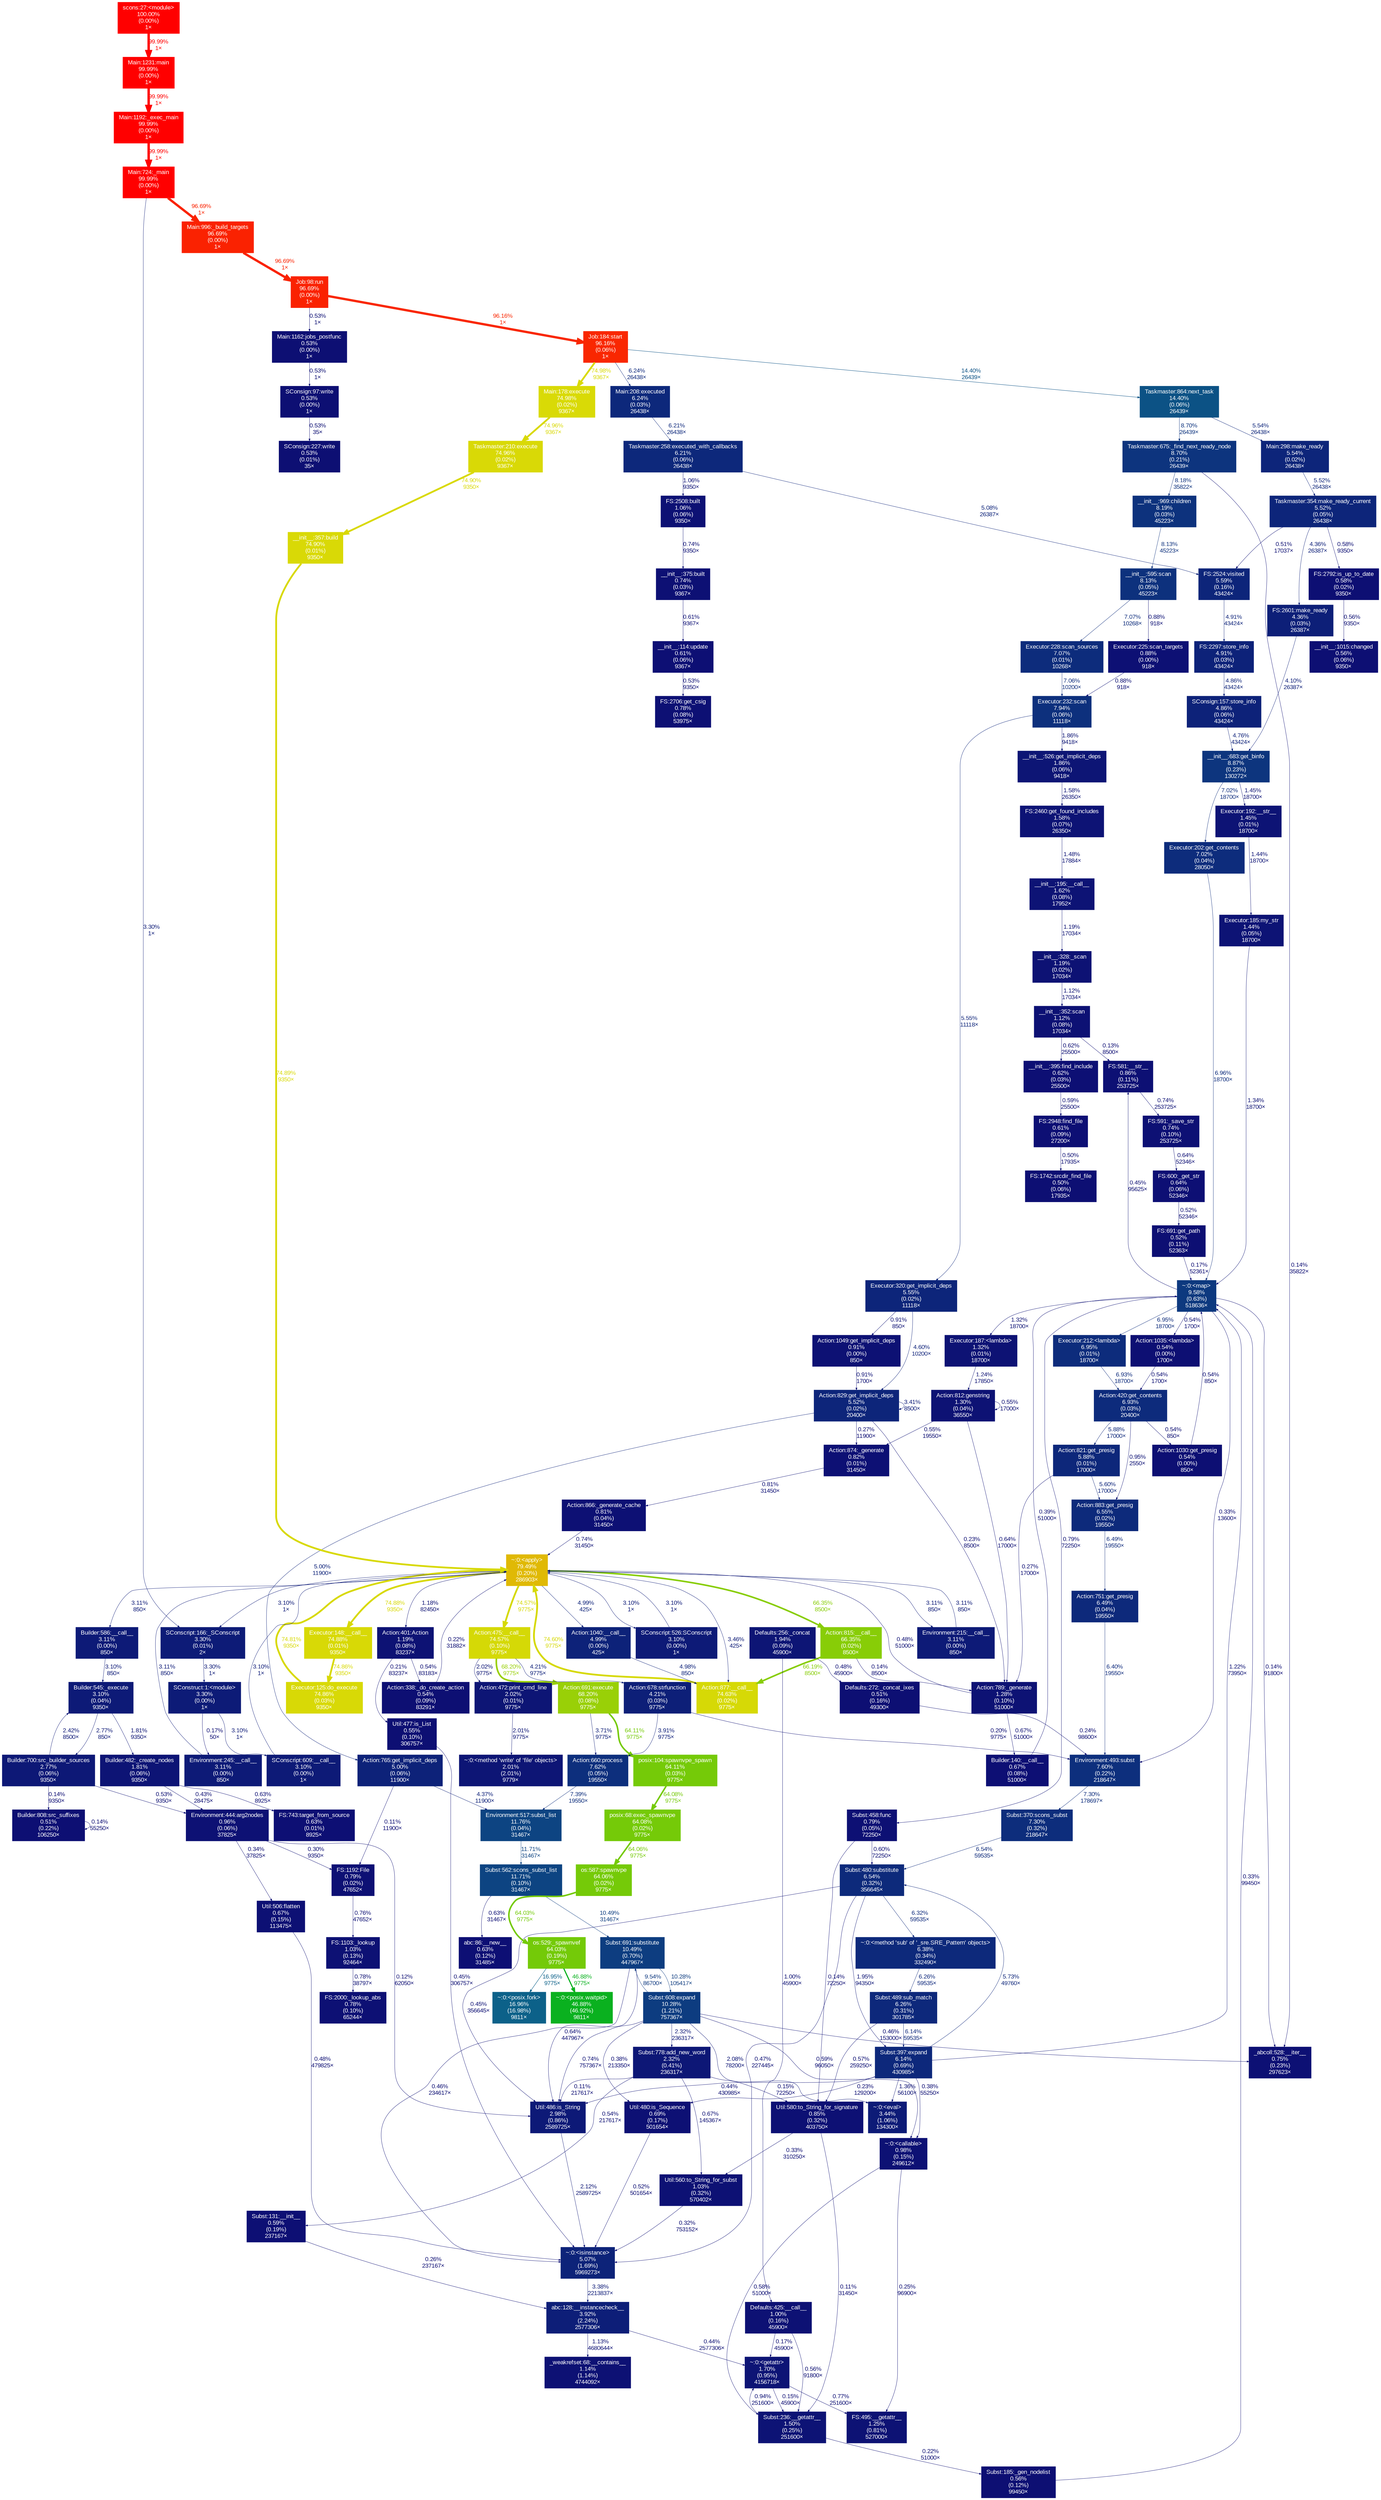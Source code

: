 digraph {
	graph [ranksep=0.25, fontname=Arial, nodesep=0.125];
	node [fontname=Arial, style=filled, height=0, width=0, shape=box, fontcolor=white];
	edge [fontname=Arial];
	1 [color="#0d1375", fontcolor="#ffffff", fontsize="10.00", label="__init__:195:__call__\n1.62%\n(0.08%)\n17952×"];
	1 -> 767 [color="#0d1274", label="1.19%\n17034×", arrowsize="0.35", fontsize="10.00", fontcolor="#0d1274", labeldistance="0.50", penwidth="0.50"];
	20 [color="#0d1074", fontcolor="#ffffff", fontsize="10.00", label="FS:2706:get_csig\n0.78%\n(0.08%)\n53975×"];
	21 [color="#0d357e", fontcolor="#ffffff", fontsize="10.00", label="__init__:683:get_binfo\n8.87%\n(0.23%)\n130272×"];
	21 -> 709 [color="#0d1375", label="1.45%\n18700×", arrowsize="0.35", fontsize="10.00", fontcolor="#0d1375", labeldistance="0.50", penwidth="0.50"];
	21 -> 393 [color="#0d2c7c", label="7.02%\n18700×", arrowsize="0.35", fontsize="10.00", fontcolor="#0d2c7c", labeldistance="0.50", penwidth="0.50"];
	22 [color="#0d257a", fontcolor="#ffffff", fontsize="10.00", label="FS:2524:visited\n5.59%\n(0.16%)\n43424×"];
	22 -> 189 [color="#0d2279", label="4.91%\n43424×", arrowsize="0.35", fontsize="10.00", fontcolor="#0d2279", labeldistance="0.50", penwidth="0.50"];
	26 [color="#d5d906", fontcolor="#ffffff", fontsize="10.00", label="Action:475:__call__\n74.57%\n(0.10%)\n9775×"];
	26 -> 320 [color="#0d1575", label="2.02%\n9775×", arrowsize="0.35", fontsize="10.00", fontcolor="#0d1575", labeldistance="0.50", penwidth="0.50"];
	26 -> 323 [color="#99d007", label="68.20%\n9775×", arrowsize="0.83", fontsize="10.00", fontcolor="#99d007", labeldistance="2.73", penwidth="2.73"];
	26 -> 671 [color="#0d1f78", label="4.21%\n9775×", arrowsize="0.35", fontsize="10.00", fontcolor="#0d1f78", labeldistance="0.50", penwidth="0.50"];
	27 [color="#e0b905", fontcolor="#ffffff", fontsize="10.00", label="~:0:<apply>\n79.49%\n(0.20%)\n286903×"];
	27 -> 563 [color="#0d1b77", label="3.46%\n425×", arrowsize="0.35", fontsize="10.00", fontcolor="#0d1b77", labeldistance="0.50", penwidth="0.50"];
	27 -> 819 [color="#0d1a77", label="3.10%\n1×", arrowsize="0.35", fontsize="10.00", fontcolor="#0d1a77", labeldistance="0.50", penwidth="0.50"];
	27 -> 26 [color="#d5d906", label="74.57%\n9775×", arrowsize="0.86", fontsize="10.00", fontcolor="#d5d906", labeldistance="2.98", penwidth="2.98"];
	27 -> 31 [color="#d8d906", label="74.88%\n9350×", arrowsize="0.87", fontsize="10.00", fontcolor="#d8d906", labeldistance="3.00", penwidth="3.00"];
	27 -> 165 [color="#0d1a77", label="3.10%\n1×", arrowsize="0.35", fontsize="10.00", fontcolor="#0d1a77", labeldistance="0.50", penwidth="0.50"];
	27 -> 564 [color="#88cd07", label="66.35%\n8500×", arrowsize="0.81", fontsize="10.00", fontcolor="#88cd07", labeldistance="2.65", penwidth="2.65"];
	27 -> 565 [color="#0d2279", label="4.99%\n425×", arrowsize="0.35", fontsize="10.00", fontcolor="#0d2279", labeldistance="0.50", penwidth="0.50"];
	27 -> 327 [color="#0d1a77", label="3.11%\n850×", arrowsize="0.35", fontsize="10.00", fontcolor="#0d1a77", labeldistance="0.50", penwidth="0.50"];
	27 -> 1247 [color="#0d1a77", label="3.11%\n850×", arrowsize="0.35", fontsize="10.00", fontcolor="#0d1a77", labeldistance="0.50", penwidth="0.50"];
	27 -> 116 [color="#0d1274", label="1.18%\n82450×", arrowsize="0.35", fontsize="10.00", fontcolor="#0d1274", labeldistance="0.50", penwidth="0.50"];
	30 [color="#d8d906", fontcolor="#ffffff", fontsize="10.00", label="Executor:125:do_execute\n74.86%\n(0.03%)\n9350×"];
	30 -> 27 [color="#d8d906", label="74.81%\n9350×", arrowsize="0.86", fontsize="10.00", fontcolor="#d8d906", labeldistance="2.99", penwidth="2.99"];
	31 [color="#d8d906", fontcolor="#ffffff", fontsize="10.00", label="Executor:148:__call__\n74.88%\n(0.01%)\n9350×"];
	31 -> 30 [color="#d8d906", label="74.86%\n9350×", arrowsize="0.87", fontsize="10.00", fontcolor="#d8d906", labeldistance="2.99", penwidth="2.99"];
	37 [color="#0d1174", fontcolor="#ffffff", fontsize="10.00", label="Environment:444:arg2nodes\n0.96%\n(0.06%)\n37825×"];
	37 -> 291 [color="#0d0d73", label="0.12%\n62050×", arrowsize="0.35", fontsize="10.00", fontcolor="#0d0d73", labeldistance="0.50", penwidth="0.50"];
	37 -> 303 [color="#0d0e73", label="0.34%\n37825×", arrowsize="0.35", fontsize="10.00", fontcolor="#0d0e73", labeldistance="0.50", penwidth="0.50"];
	37 -> 754 [color="#0d0e73", label="0.30%\n9350×", arrowsize="0.35", fontsize="10.00", fontcolor="#0d0e73", labeldistance="0.50", penwidth="0.50"];
	44 [color="#0d287b", fontcolor="#ffffff", fontsize="10.00", label="Main:208:executed\n6.24%\n(0.03%)\n26438×"];
	44 -> 418 [color="#0d287b", label="6.21%\n26438×", arrowsize="0.35", fontsize="10.00", fontcolor="#0d287b", labeldistance="0.50", penwidth="0.50"];
	45 [color="#f92701", fontcolor="#ffffff", fontsize="10.00", label="Job:184:start\n96.16%\n(0.06%)\n1×"];
	45 -> 44 [color="#0d287b", label="6.24%\n26438×", arrowsize="0.35", fontsize="10.00", fontcolor="#0d287b", labeldistance="0.50", penwidth="0.50"];
	45 -> 151 [color="#0c5285", label="14.40%\n26439×", arrowsize="0.38", fontsize="10.00", fontcolor="#0c5285", labeldistance="0.58", penwidth="0.58"];
	45 -> 1310 [color="#d9da06", label="74.98%\n9367×", arrowsize="0.87", fontsize="10.00", fontcolor="#d9da06", labeldistance="3.00", penwidth="3.00"];
	101 [color="#0d1074", fontcolor="#ffffff", fontsize="10.00", label="Action:874:_generate\n0.82%\n(0.01%)\n31450×"];
	101 -> 862 [color="#0d1074", label="0.81%\n31450×", arrowsize="0.35", fontsize="10.00", fontcolor="#0d1074", labeldistance="0.50", penwidth="0.50"];
	102 [color="#0d1274", fontcolor="#ffffff", fontsize="10.00", label="Action:812:genstring\n1.30%\n(0.04%)\n36550×"];
	102 -> 101 [color="#0d0f73", label="0.55%\n19550×", arrowsize="0.35", fontsize="10.00", fontcolor="#0d0f73", labeldistance="0.50", penwidth="0.50"];
	102 -> 102 [color="#0d0f73", label="0.55%\n17000×", arrowsize="0.35", fontsize="10.00", fontcolor="#0d0f73", labeldistance="0.50", penwidth="0.50"];
	102 -> 1113 [color="#0d0f74", label="0.64%\n17000×", arrowsize="0.35", fontsize="10.00", fontcolor="#0d0f74", labeldistance="0.50", penwidth="0.50"];
	103 [color="#0d257a", fontcolor="#ffffff", fontsize="10.00", label="Action:829:get_implicit_deps\n5.52%\n(0.02%)\n20400×"];
	103 -> 640 [color="#0d2279", label="5.00%\n11900×", arrowsize="0.35", fontsize="10.00", fontcolor="#0d2279", labeldistance="0.50", penwidth="0.50"];
	103 -> 1113 [color="#0d0e73", label="0.23%\n8500×", arrowsize="0.35", fontsize="10.00", fontcolor="#0d0e73", labeldistance="0.50", penwidth="0.50"];
	103 -> 101 [color="#0d0e73", label="0.27%\n11900×", arrowsize="0.35", fontsize="10.00", fontcolor="#0d0e73", labeldistance="0.50", penwidth="0.50"];
	103 -> 103 [color="#0d1b77", label="3.41%\n8500×", arrowsize="0.35", fontsize="10.00", fontcolor="#0d1b77", labeldistance="0.50", penwidth="0.50"];
	106 [color="#0d1a77", fontcolor="#ffffff", fontsize="10.00", label="Builder:545:_execute\n3.10%\n(0.04%)\n9350×"];
	106 -> 268 [color="#0d1876", label="2.77%\n850×", arrowsize="0.35", fontsize="10.00", fontcolor="#0d1876", labeldistance="0.50", penwidth="0.50"];
	106 -> 259 [color="#0d1475", label="1.81%\n9350×", arrowsize="0.35", fontsize="10.00", fontcolor="#0d1475", labeldistance="0.50", penwidth="0.50"];
	109 [color="#0d1575", fontcolor="#ffffff", fontsize="10.00", label="Defaults:256:_concat\n1.94%\n(0.09%)\n45900×"];
	109 -> 347 [color="#0d1174", label="1.00%\n45900×", arrowsize="0.35", fontsize="10.00", fontcolor="#0d1174", labeldistance="0.50", penwidth="0.50"];
	109 -> 294 [color="#0d0f73", label="0.48%\n45900×", arrowsize="0.35", fontsize="10.00", fontcolor="#0d0f73", labeldistance="0.50", penwidth="0.50"];
	114 [color="#0d0f73", fontcolor="#ffffff", fontsize="10.00", label="Action:338:_do_create_action\n0.54%\n(0.09%)\n83291×"];
	114 -> 27 [color="#0d0e73", label="0.22%\n31882×", arrowsize="0.35", fontsize="10.00", fontcolor="#0d0e73", labeldistance="0.50", penwidth="0.50"];
	116 [color="#0d1274", fontcolor="#ffffff", fontsize="10.00", label="Action:401:Action\n1.19%\n(0.08%)\n83237×"];
	116 -> 114 [color="#0d0f73", label="0.54%\n83183×", arrowsize="0.35", fontsize="10.00", fontcolor="#0d0f73", labeldistance="0.50", penwidth="0.50"];
	116 -> 315 [color="#0d0e73", label="0.21%\n83237×", arrowsize="0.35", fontsize="10.00", fontcolor="#0d0e73", labeldistance="0.50", penwidth="0.50"];
	127 [color="#0d0f73", fontcolor="#ffffff", fontsize="10.00", label="FS:691:get_path\n0.52%\n(0.11%)\n52363×"];
	127 -> 171 [color="#0d0d73", label="0.17%\n52361×", arrowsize="0.35", fontsize="10.00", fontcolor="#0d0d73", labeldistance="0.50", penwidth="0.50"];
	145 [color="#ff0000", fontcolor="#ffffff", fontsize="10.00", label="Main:724:_main\n99.99%\n(0.00%)\n1×"];
	145 -> 711 [color="#fa2201", label="96.69%\n1×", arrowsize="0.98", fontsize="10.00", fontcolor="#fa2201", labeldistance="3.87", penwidth="3.87"];
	145 -> 165 [color="#0d1b77", label="3.30%\n1×", arrowsize="0.35", fontsize="10.00", fontcolor="#0d1b77", labeldistance="0.50", penwidth="0.50"];
	146 [color="#ff0000", fontcolor="#ffffff", fontsize="10.00", label="Main:1192:_exec_main\n99.99%\n(0.00%)\n1×"];
	146 -> 145 [color="#ff0000", label="99.99%\n1×", arrowsize="1.00", fontsize="10.00", fontcolor="#ff0000", labeldistance="4.00", penwidth="4.00"];
	147 [color="#0d3d80", fontcolor="#ffffff", fontsize="10.00", label="Subst:691:substitute\n10.49%\n(0.70%)\n447967×"];
	147 -> 290 [color="#0d0f73", label="0.46%\n234617×", arrowsize="0.35", fontsize="10.00", fontcolor="#0d0f73", labeldistance="0.50", penwidth="0.50"];
	147 -> 291 [color="#0d0f74", label="0.64%\n447967×", arrowsize="0.35", fontsize="10.00", fontcolor="#0d0f74", labeldistance="0.50", penwidth="0.50"];
	147 -> 148 [color="#0d3c80", label="10.28%\n105417×", arrowsize="0.35", fontsize="10.00", fontcolor="#0d3c80", labeldistance="0.50", penwidth="0.50"];
	148 [color="#0d3c80", fontcolor="#ffffff", fontsize="10.00", label="Subst:608:expand\n10.28%\n(1.21%)\n757367×"];
	148 -> 291 [color="#0d1074", label="0.74%\n757367×", arrowsize="0.35", fontsize="10.00", fontcolor="#0d1074", labeldistance="0.50", penwidth="0.50"];
	148 -> 359 [color="#0d1575", label="2.08%\n78200×", arrowsize="0.35", fontsize="10.00", fontcolor="#0d1575", labeldistance="0.50", penwidth="0.50"];
	148 -> 593 [color="#0d0f73", label="0.59%\n96050×", arrowsize="0.35", fontsize="10.00", fontcolor="#0d0f73", labeldistance="0.50", penwidth="0.50"];
	148 -> 147 [color="#0d387f", label="9.54%\n86700×", arrowsize="0.35", fontsize="10.00", fontcolor="#0d387f", labeldistance="0.50", penwidth="0.50"];
	148 -> 310 [color="#0d0e73", label="0.38%\n213350×", arrowsize="0.35", fontsize="10.00", fontcolor="#0d0e73", labeldistance="0.50", penwidth="0.50"];
	148 -> 345 [color="#0d0f73", label="0.46%\n153000×", arrowsize="0.35", fontsize="10.00", fontcolor="#0d0f73", labeldistance="0.50", penwidth="0.50"];
	148 -> 637 [color="#0d1776", label="2.32%\n236317×", arrowsize="0.35", fontsize="10.00", fontcolor="#0d1776", labeldistance="0.50", penwidth="0.50"];
	149 [color="#0d4482", fontcolor="#ffffff", fontsize="10.00", label="Subst:562:scons_subst_list\n11.71%\n(0.10%)\n31467×"];
	149 -> 362 [color="#0d0f74", label="0.63%\n31467×", arrowsize="0.35", fontsize="10.00", fontcolor="#0d0f74", labeldistance="0.50", penwidth="0.50"];
	149 -> 147 [color="#0d3d80", label="10.49%\n31467×", arrowsize="0.35", fontsize="10.00", fontcolor="#0d3d80", labeldistance="0.50", penwidth="0.50"];
	151 [color="#0c5285", fontcolor="#ffffff", fontsize="10.00", label="Taskmaster:864:next_task\n14.40%\n(0.06%)\n26439×"];
	151 -> 417 [color="#0d347e", label="8.70%\n26439×", arrowsize="0.35", fontsize="10.00", fontcolor="#0d347e", labeldistance="0.50", penwidth="0.50"];
	151 -> 685 [color="#0d257a", label="5.54%\n26438×", arrowsize="0.35", fontsize="10.00", fontcolor="#0d257a", labeldistance="0.50", penwidth="0.50"];
	153 [color="#0d2f7d", fontcolor="#ffffff", fontsize="10.00", label="Action:660:process\n7.62%\n(0.05%)\n19550×"];
	153 -> 639 [color="#0d2e7c", label="7.39%\n19550×", arrowsize="0.35", fontsize="10.00", fontcolor="#0d2e7c", labeldistance="0.50", penwidth="0.50"];
	165 [color="#0d1b77", fontcolor="#ffffff", fontsize="10.00", label="SConscript:166:_SConscript\n3.30%\n(0.01%)\n2×"];
	165 -> 662 [color="#0d1b77", label="3.30%\n1×", arrowsize="0.35", fontsize="10.00", fontcolor="#0d1b77", labeldistance="0.50", penwidth="0.50"];
	167 [color="#0d0f73", fontcolor="#ffffff", fontsize="10.00", label="FS:1742:srcdir_find_file\n0.50%\n(0.06%)\n17935×"];
	171 [color="#0d397f", fontcolor="#ffffff", fontsize="10.00", label="~:0:<map>\n9.58%\n(0.63%)\n518636×"];
	171 -> 704 [color="#0d1274", label="1.32%\n18700×", arrowsize="0.35", fontsize="10.00", fontcolor="#0d1274", labeldistance="0.50", penwidth="0.50"];
	171 -> 824 [color="#0d0e73", label="0.33%\n13600×", arrowsize="0.35", fontsize="10.00", fontcolor="#0d0e73", labeldistance="0.50", penwidth="0.50"];
	171 -> 448 [color="#0d0f73", label="0.54%\n1700×", arrowsize="0.35", fontsize="10.00", fontcolor="#0d0f73", labeldistance="0.50", penwidth="0.50"];
	171 -> 599 [color="#0d0f73", label="0.45%\n95625×", arrowsize="0.35", fontsize="10.00", fontcolor="#0d0f73", labeldistance="0.50", penwidth="0.50"];
	171 -> 345 [color="#0d0d73", label="0.14%\n91800×", arrowsize="0.35", fontsize="10.00", fontcolor="#0d0d73", labeldistance="0.50", penwidth="0.50"];
	171 -> 994 [color="#0d2c7c", label="6.95%\n18700×", arrowsize="0.35", fontsize="10.00", fontcolor="#0d2c7c", labeldistance="0.50", penwidth="0.50"];
	171 -> 238 [color="#0d1074", label="0.79%\n72250×", arrowsize="0.35", fontsize="10.00", fontcolor="#0d1074", labeldistance="0.50", penwidth="0.50"];
	176 [color="#0d1074", fontcolor="#ffffff", fontsize="10.00", label="FS:2000:_lookup_abs\n0.78%\n(0.10%)\n65244×"];
	189 [color="#0d2279", fontcolor="#ffffff", fontsize="10.00", label="FS:2297:store_info\n4.91%\n(0.03%)\n43424×"];
	189 -> 845 [color="#0d2279", label="4.86%\n43424×", arrowsize="0.35", fontsize="10.00", fontcolor="#0d2279", labeldistance="0.50", penwidth="0.50"];
	209 [color="#0d1375", fontcolor="#ffffff", fontsize="10.00", label="FS:2460:get_found_includes\n1.58%\n(0.07%)\n26350×"];
	209 -> 1 [color="#0d1375", label="1.48%\n17884×", arrowsize="0.35", fontsize="10.00", fontcolor="#0d1375", labeldistance="0.50", penwidth="0.50"];
	238 [color="#0d1074", fontcolor="#ffffff", fontsize="10.00", label="Subst:458:func\n0.79%\n(0.05%)\n72250×"];
	238 -> 353 [color="#0d0d73", label="0.14%\n72250×", arrowsize="0.35", fontsize="10.00", fontcolor="#0d0d73", labeldistance="0.50", penwidth="0.50"];
	238 -> 301 [color="#0d0f74", label="0.60%\n72250×", arrowsize="0.35", fontsize="10.00", fontcolor="#0d0f74", labeldistance="0.50", penwidth="0.50"];
	259 [color="#0d1475", fontcolor="#ffffff", fontsize="10.00", label="Builder:482:_create_nodes\n1.81%\n(0.06%)\n9350×"];
	259 -> 37 [color="#0d0f73", label="0.43%\n28475×", arrowsize="0.35", fontsize="10.00", fontcolor="#0d0f73", labeldistance="0.50", penwidth="0.50"];
	259 -> 874 [color="#0d0f74", label="0.63%\n8925×", arrowsize="0.35", fontsize="10.00", fontcolor="#0d0f74", labeldistance="0.50", penwidth="0.50"];
	268 [color="#0d1876", fontcolor="#ffffff", fontsize="10.00", label="Builder:700:src_builder_sources\n2.77%\n(0.06%)\n9350×"];
	268 -> 37 [color="#0d0f73", label="0.53%\n9350×", arrowsize="0.35", fontsize="10.00", fontcolor="#0d0f73", labeldistance="0.50", penwidth="0.50"];
	268 -> 106 [color="#0d1776", label="2.42%\n8500×", arrowsize="0.35", fontsize="10.00", fontcolor="#0d1776", labeldistance="0.50", penwidth="0.50"];
	268 -> 469 [color="#0d0d73", label="0.14%\n9350×", arrowsize="0.35", fontsize="10.00", fontcolor="#0d0d73", labeldistance="0.50", penwidth="0.50"];
	277 [color="#0d317d", fontcolor="#ffffff", fontsize="10.00", label="__init__:595:scan\n8.13%\n(0.05%)\n45223×"];
	277 -> 992 [color="#0d1074", label="0.88%\n918×", arrowsize="0.35", fontsize="10.00", fontcolor="#0d1074", labeldistance="0.50", penwidth="0.50"];
	277 -> 591 [color="#0d2c7c", label="7.07%\n10268×", arrowsize="0.35", fontsize="10.00", fontcolor="#0d2c7c", labeldistance="0.50", penwidth="0.50"];
	290 [color="#0d2379", fontcolor="#ffffff", fontsize="10.00", label="~:0:<isinstance>\n5.07%\n(1.69%)\n5969273×"];
	290 -> 356 [color="#0d1b77", label="3.38%\n2213837×", arrowsize="0.35", fontsize="10.00", fontcolor="#0d1b77", labeldistance="0.50", penwidth="0.50"];
	291 [color="#0d1977", fontcolor="#ffffff", fontsize="10.00", label="Util:486:is_String\n2.98%\n(0.86%)\n2589725×"];
	291 -> 290 [color="#0d1675", label="2.12%\n2589725×", arrowsize="0.35", fontsize="10.00", fontcolor="#0d1675", labeldistance="0.50", penwidth="0.50"];
	293 [color="#0d1174", fontcolor="#ffffff", fontsize="10.00", label="Util:560:to_String_for_subst\n1.03%\n(0.32%)\n570402×"];
	293 -> 290 [color="#0d0e73", label="0.32%\n753152×", arrowsize="0.35", fontsize="10.00", fontcolor="#0d0e73", labeldistance="0.50", penwidth="0.50"];
	294 [color="#0d0f73", fontcolor="#ffffff", fontsize="10.00", label="Defaults:272:_concat_ixes\n0.51%\n(0.16%)\n49300×"];
	294 -> 824 [color="#0d0e73", label="0.24%\n98600×", arrowsize="0.35", fontsize="10.00", fontcolor="#0d0e73", labeldistance="0.50", penwidth="0.50"];
	301 [color="#0d2a7b", fontcolor="#ffffff", fontsize="10.00", label="Subst:480:substitute\n6.54%\n(0.32%)\n356645×"];
	301 -> 337 [color="#0d1575", label="1.95%\n94350×", arrowsize="0.35", fontsize="10.00", fontcolor="#0d1575", labeldistance="0.50", penwidth="0.50"];
	301 -> 290 [color="#0d0f73", label="0.47%\n227445×", arrowsize="0.35", fontsize="10.00", fontcolor="#0d0f73", labeldistance="0.50", penwidth="0.50"];
	301 -> 291 [color="#0d0f73", label="0.45%\n356645×", arrowsize="0.35", fontsize="10.00", fontcolor="#0d0f73", labeldistance="0.50", penwidth="0.50"];
	301 -> 555 [color="#0d297b", label="6.32%\n59535×", arrowsize="0.35", fontsize="10.00", fontcolor="#0d297b", labeldistance="0.50", penwidth="0.50"];
	303 [color="#0d1074", fontcolor="#ffffff", fontsize="10.00", label="Util:506:flatten\n0.67%\n(0.15%)\n113475×"];
	303 -> 290 [color="#0d0f73", label="0.48%\n479825×", arrowsize="0.35", fontsize="10.00", fontcolor="#0d0f73", labeldistance="0.50", penwidth="0.50"];
	304 [color="#0d1174", fontcolor="#ffffff", fontsize="10.00", label="FS:1103:_lookup\n1.03%\n(0.13%)\n92464×"];
	304 -> 176 [color="#0d1074", label="0.78%\n38797×", arrowsize="0.35", fontsize="10.00", fontcolor="#0d1074", labeldistance="0.50", penwidth="0.50"];
	310 [color="#0d1074", fontcolor="#ffffff", fontsize="10.00", label="Util:480:is_Sequence\n0.69%\n(0.17%)\n501654×"];
	310 -> 290 [color="#0d0f73", label="0.52%\n501654×", arrowsize="0.35", fontsize="10.00", fontcolor="#0d0f73", labeldistance="0.50", penwidth="0.50"];
	315 [color="#0d0f73", fontcolor="#ffffff", fontsize="10.00", label="Util:477:is_List\n0.55%\n(0.10%)\n306757×"];
	315 -> 290 [color="#0d0f73", label="0.45%\n306757×", arrowsize="0.35", fontsize="10.00", fontcolor="#0d0f73", labeldistance="0.50", penwidth="0.50"];
	318 [color="#0d1575", fontcolor="#ffffff", fontsize="10.00", label="~:0:<method 'write' of 'file' objects>\n2.01%\n(2.01%)\n9779×"];
	320 [color="#0d1575", fontcolor="#ffffff", fontsize="10.00", label="Action:472:print_cmd_line\n2.02%\n(0.01%)\n9775×"];
	320 -> 318 [color="#0d1575", label="2.01%\n9775×", arrowsize="0.35", fontsize="10.00", fontcolor="#0d1575", labeldistance="0.50", penwidth="0.50"];
	323 [color="#99d007", fontcolor="#ffffff", fontsize="10.00", label="Action:691:execute\n68.20%\n(0.08%)\n9775×"];
	323 -> 396 [color="#75ca08", label="64.11%\n9775×", arrowsize="0.80", fontsize="10.00", fontcolor="#75ca08", labeldistance="2.56", penwidth="2.56"];
	323 -> 153 [color="#0d1d77", label="3.71%\n9775×", arrowsize="0.35", fontsize="10.00", fontcolor="#0d1d77", labeldistance="0.50", penwidth="0.50"];
	327 [color="#0d1a77", fontcolor="#ffffff", fontsize="10.00", label="Builder:586:__call__\n3.11%\n(0.00%)\n850×"];
	327 -> 106 [color="#0d1a77", label="3.10%\n850×", arrowsize="0.35", fontsize="10.00", fontcolor="#0d1a77", labeldistance="0.50", penwidth="0.50"];
	329 [color="#0d1074", fontcolor="#ffffff", fontsize="10.00", label="FS:591:_save_str\n0.74%\n(0.10%)\n253725×"];
	329 -> 429 [color="#0d0f74", label="0.64%\n52346×", arrowsize="0.35", fontsize="10.00", fontcolor="#0d0f74", labeldistance="0.50", penwidth="0.50"];
	337 [color="#0d287b", fontcolor="#ffffff", fontsize="10.00", label="Subst:397:expand\n6.14%\n(0.69%)\n430985×"];
	337 -> 291 [color="#0d0f73", label="0.44%\n430985×", arrowsize="0.35", fontsize="10.00", fontcolor="#0d0f73", labeldistance="0.50", penwidth="0.50"];
	337 -> 359 [color="#0d1274", label="1.36%\n56100×", arrowsize="0.35", fontsize="10.00", fontcolor="#0d1274", labeldistance="0.50", penwidth="0.50"];
	337 -> 171 [color="#0d1274", label="1.22%\n73950×", arrowsize="0.35", fontsize="10.00", fontcolor="#0d1274", labeldistance="0.50", penwidth="0.50"];
	337 -> 301 [color="#0d267a", label="5.73%\n49760×", arrowsize="0.35", fontsize="10.00", fontcolor="#0d267a", labeldistance="0.50", penwidth="0.50"];
	337 -> 593 [color="#0d0e73", label="0.38%\n55250×", arrowsize="0.35", fontsize="10.00", fontcolor="#0d0e73", labeldistance="0.50", penwidth="0.50"];
	337 -> 310 [color="#0d0e73", label="0.23%\n129200×", arrowsize="0.35", fontsize="10.00", fontcolor="#0d0e73", labeldistance="0.50", penwidth="0.50"];
	345 [color="#0d1074", fontcolor="#ffffff", fontsize="10.00", label="_abcoll:528:__iter__\n0.75%\n(0.23%)\n297623×"];
	346 [color="#0d1274", fontcolor="#ffffff", fontsize="10.00", label="FS:495:__getattr__\n1.25%\n(0.81%)\n527000×"];
	347 [color="#0d1174", fontcolor="#ffffff", fontsize="10.00", label="Defaults:425:__call__\n1.00%\n(0.16%)\n45900×"];
	347 -> 484 [color="#0d0d73", label="0.17%\n45900×", arrowsize="0.35", fontsize="10.00", fontcolor="#0d0d73", labeldistance="0.50", penwidth="0.50"];
	347 -> 496 [color="#0d0f73", label="0.56%\n91800×", arrowsize="0.35", fontsize="10.00", fontcolor="#0d0f73", labeldistance="0.50", penwidth="0.50"];
	353 [color="#0d1074", fontcolor="#ffffff", fontsize="10.00", label="Util:580:to_String_for_signature\n0.85%\n(0.32%)\n403750×"];
	353 -> 496 [color="#0d0d73", label="0.11%\n31450×", arrowsize="0.35", fontsize="10.00", fontcolor="#0d0d73", labeldistance="0.50", penwidth="0.50"];
	353 -> 293 [color="#0d0e73", label="0.33%\n310250×", arrowsize="0.35", fontsize="10.00", fontcolor="#0d0e73", labeldistance="0.50", penwidth="0.50"];
	354 [color="#0d1174", fontcolor="#ffffff", fontsize="10.00", label="_weakrefset:68:__contains__\n1.14%\n(1.14%)\n4744092×"];
	356 [color="#0d1e78", fontcolor="#ffffff", fontsize="10.00", label="abc:128:__instancecheck__\n3.92%\n(2.24%)\n2577306×"];
	356 -> 354 [color="#0d1174", label="1.13%\n4680644×", arrowsize="0.35", fontsize="10.00", fontcolor="#0d1174", labeldistance="0.50", penwidth="0.50"];
	356 -> 484 [color="#0d0f73", label="0.44%\n2577306×", arrowsize="0.35", fontsize="10.00", fontcolor="#0d0f73", labeldistance="0.50", penwidth="0.50"];
	359 [color="#0d1b77", fontcolor="#ffffff", fontsize="10.00", label="~:0:<eval>\n3.44%\n(1.06%)\n134300×"];
	362 [color="#0d0f74", fontcolor="#ffffff", fontsize="10.00", label="abc:86:__new__\n0.63%\n(0.12%)\n31485×"];
	363 [color="#0d2d7c", fontcolor="#ffffff", fontsize="10.00", label="Subst:370:scons_subst\n7.30%\n(0.32%)\n218647×"];
	363 -> 301 [color="#0d2a7b", label="6.54%\n59535×", arrowsize="0.35", fontsize="10.00", fontcolor="#0d2a7b", labeldistance="0.50", penwidth="0.50"];
	369 [color="#0d1575", fontcolor="#ffffff", fontsize="10.00", label="__init__:526:get_implicit_deps\n1.86%\n(0.06%)\n9418×"];
	369 -> 209 [color="#0d1375", label="1.58%\n26350×", arrowsize="0.35", fontsize="10.00", fontcolor="#0d1375", labeldistance="0.50", penwidth="0.50"];
	383 [color="#0d0f73", fontcolor="#ffffff", fontsize="10.00", label="SConsign:227:write\n0.53%\n(0.01%)\n35×"];
	389 [color="#0d2b7c", fontcolor="#ffffff", fontsize="10.00", label="Action:420:get_contents\n6.93%\n(0.03%)\n20400×"];
	389 -> 692 [color="#0d1174", label="0.95%\n2550×", arrowsize="0.35", fontsize="10.00", fontcolor="#0d1174", labeldistance="0.50", penwidth="0.50"];
	389 -> 1189 [color="#0d277a", label="5.88%\n17000×", arrowsize="0.35", fontsize="10.00", fontcolor="#0d277a", labeldistance="0.50", penwidth="0.50"];
	389 -> 397 [color="#0d0f73", label="0.54%\n850×", arrowsize="0.35", fontsize="10.00", fontcolor="#0d0f73", labeldistance="0.50", penwidth="0.50"];
	391 [color="#0d1375", fontcolor="#ffffff", fontsize="10.00", label="Executor:185:my_str\n1.44%\n(0.05%)\n18700×"];
	391 -> 171 [color="#0d1274", label="1.34%\n18700×", arrowsize="0.35", fontsize="10.00", fontcolor="#0d1274", labeldistance="0.50", penwidth="0.50"];
	392 [color="#ff0000", fontcolor="#ffffff", fontsize="10.00", label="Main:1231:main\n99.99%\n(0.00%)\n1×"];
	392 -> 146 [color="#ff0000", label="99.99%\n1×", arrowsize="1.00", fontsize="10.00", fontcolor="#ff0000", labeldistance="4.00", penwidth="4.00"];
	393 [color="#0d2c7c", fontcolor="#ffffff", fontsize="10.00", label="Executor:202:get_contents\n7.02%\n(0.04%)\n28050×"];
	393 -> 171 [color="#0d2c7c", label="6.96%\n18700×", arrowsize="0.35", fontsize="10.00", fontcolor="#0d2c7c", labeldistance="0.50", penwidth="0.50"];
	396 [color="#75ca08", fontcolor="#ffffff", fontsize="10.00", label="posix:104:spawnvpe_spawn\n64.11%\n(0.03%)\n9775×"];
	396 -> 813 [color="#75ca08", label="64.08%\n9775×", arrowsize="0.80", fontsize="10.00", fontcolor="#75ca08", labeldistance="2.56", penwidth="2.56"];
	397 [color="#0d0f73", fontcolor="#ffffff", fontsize="10.00", label="Action:1030:get_presig\n0.54%\n(0.00%)\n850×"];
	397 -> 171 [color="#0d0f73", label="0.54%\n850×", arrowsize="0.35", fontsize="10.00", fontcolor="#0d0f73", labeldistance="0.50", penwidth="0.50"];
	399 [color="#0d0f74", fontcolor="#ffffff", fontsize="10.00", label="__init__:114:update\n0.61%\n(0.06%)\n9367×"];
	399 -> 20 [color="#0d0f73", label="0.53%\n9350×", arrowsize="0.35", fontsize="10.00", fontcolor="#0d0f73", labeldistance="0.50", penwidth="0.50"];
	417 [color="#0d347e", fontcolor="#ffffff", fontsize="10.00", label="Taskmaster:675:_find_next_ready_node\n8.70%\n(0.21%)\n26439×"];
	417 -> 676 [color="#0d317d", label="8.18%\n35822×", arrowsize="0.35", fontsize="10.00", fontcolor="#0d317d", labeldistance="0.50", penwidth="0.50"];
	417 -> 345 [color="#0d0d73", label="0.14%\n35822×", arrowsize="0.35", fontsize="10.00", fontcolor="#0d0d73", labeldistance="0.50", penwidth="0.50"];
	418 [color="#0d287b", fontcolor="#ffffff", fontsize="10.00", label="Taskmaster:258:executed_with_callbacks\n6.21%\n(0.06%)\n26438×"];
	418 -> 770 [color="#0d1174", label="1.06%\n9350×", arrowsize="0.35", fontsize="10.00", fontcolor="#0d1174", labeldistance="0.50", penwidth="0.50"];
	418 -> 22 [color="#0d2379", label="5.08%\n26387×", arrowsize="0.35", fontsize="10.00", fontcolor="#0d2379", labeldistance="0.50", penwidth="0.50"];
	419 [color="#0d257a", fontcolor="#ffffff", fontsize="10.00", label="Taskmaster:354:make_ready_current\n5.52%\n(0.05%)\n26438×"];
	419 -> 22 [color="#0d0f73", label="0.51%\n17037×", arrowsize="0.35", fontsize="10.00", fontcolor="#0d0f73", labeldistance="0.50", penwidth="0.50"];
	419 -> 722 [color="#0d1f78", label="4.36%\n26387×", arrowsize="0.35", fontsize="10.00", fontcolor="#0d1f78", labeldistance="0.50", penwidth="0.50"];
	419 -> 910 [color="#0d0f73", label="0.58%\n9350×", arrowsize="0.35", fontsize="10.00", fontcolor="#0d0f73", labeldistance="0.50", penwidth="0.50"];
	429 [color="#0d0f74", fontcolor="#ffffff", fontsize="10.00", label="FS:600:_get_str\n0.64%\n(0.06%)\n52346×"];
	429 -> 127 [color="#0d0f73", label="0.52%\n52346×", arrowsize="0.35", fontsize="10.00", fontcolor="#0d0f73", labeldistance="0.50", penwidth="0.50"];
	448 [color="#0d0f73", fontcolor="#ffffff", fontsize="10.00", label="Action:1035:<lambda>\n0.54%\n(0.00%)\n1700×"];
	448 -> 389 [color="#0d0f73", label="0.54%\n1700×", arrowsize="0.35", fontsize="10.00", fontcolor="#0d0f73", labeldistance="0.50", penwidth="0.50"];
	469 [color="#0d0f73", fontcolor="#ffffff", fontsize="10.00", label="Builder:808:src_suffixes\n0.51%\n(0.22%)\n106250×"];
	469 -> 469 [color="#0d0d73", label="0.14%\n55250×", arrowsize="0.35", fontsize="10.00", fontcolor="#0d0d73", labeldistance="0.50", penwidth="0.50"];
	476 [color="#0d0f73", fontcolor="#ffffff", fontsize="10.00", label="__init__:1015:changed\n0.56%\n(0.06%)\n9350×"];
	480 [color="#ff0000", fontcolor="#ffffff", fontsize="10.00", label="scons:27:<module>\n100.00%\n(0.00%)\n1×"];
	480 -> 392 [color="#ff0000", label="99.99%\n1×", arrowsize="1.00", fontsize="10.00", fontcolor="#ff0000", labeldistance="4.00", penwidth="4.00"];
	484 [color="#0d1475", fontcolor="#ffffff", fontsize="10.00", label="~:0:<getattr>\n1.70%\n(0.95%)\n4156718×"];
	484 -> 496 [color="#0d0d73", label="0.15%\n45900×", arrowsize="0.35", fontsize="10.00", fontcolor="#0d0d73", labeldistance="0.50", penwidth="0.50"];
	484 -> 346 [color="#0d1074", label="0.77%\n251600×", arrowsize="0.35", fontsize="10.00", fontcolor="#0d1074", labeldistance="0.50", penwidth="0.50"];
	495 [color="#0d1a77", fontcolor="#ffffff", fontsize="10.00", label="SConscript:609:__call__\n3.10%\n(0.00%)\n1×"];
	495 -> 27 [color="#0d1a77", label="3.10%\n1×", arrowsize="0.35", fontsize="10.00", fontcolor="#0d1a77", labeldistance="0.50", penwidth="0.50"];
	496 [color="#0d1375", fontcolor="#ffffff", fontsize="10.00", label="Subst:236:__getattr__\n1.50%\n(0.25%)\n251600×"];
	496 -> 484 [color="#0d1174", label="0.94%\n251600×", arrowsize="0.35", fontsize="10.00", fontcolor="#0d1174", labeldistance="0.50", penwidth="0.50"];
	496 -> 788 [color="#0d0e73", label="0.22%\n51000×", arrowsize="0.35", fontsize="10.00", fontcolor="#0d0e73", labeldistance="0.50", penwidth="0.50"];
	533 [color="#0d307d", fontcolor="#ffffff", fontsize="10.00", label="Executor:232:scan\n7.94%\n(0.06%)\n11118×"];
	533 -> 581 [color="#0d257a", label="5.55%\n11118×", arrowsize="0.35", fontsize="10.00", fontcolor="#0d257a", labeldistance="0.50", penwidth="0.50"];
	533 -> 369 [color="#0d1575", label="1.86%\n9418×", arrowsize="0.35", fontsize="10.00", fontcolor="#0d1575", labeldistance="0.50", penwidth="0.50"];
	554 [color="#0d287b", fontcolor="#ffffff", fontsize="10.00", label="Subst:489:sub_match\n6.26%\n(0.31%)\n301785×"];
	554 -> 337 [color="#0d287b", label="6.14%\n59535×", arrowsize="0.35", fontsize="10.00", fontcolor="#0d287b", labeldistance="0.50", penwidth="0.50"];
	554 -> 353 [color="#0d0f73", label="0.57%\n259250×", arrowsize="0.35", fontsize="10.00", fontcolor="#0d0f73", labeldistance="0.50", penwidth="0.50"];
	555 [color="#0d297b", fontcolor="#ffffff", fontsize="10.00", label="~:0:<method 'sub' of '_sre.SRE_Pattern' objects>\n6.38%\n(0.34%)\n332490×"];
	555 -> 554 [color="#0d287b", label="6.26%\n59535×", arrowsize="0.35", fontsize="10.00", fontcolor="#0d287b", labeldistance="0.50", penwidth="0.50"];
	563 [color="#d6d906", fontcolor="#ffffff", fontsize="10.00", label="Action:877:__call__\n74.63%\n(0.02%)\n9775×"];
	563 -> 27 [color="#d6d906", label="74.60%\n9775×", arrowsize="0.86", fontsize="10.00", fontcolor="#d6d906", labeldistance="2.98", penwidth="2.98"];
	564 [color="#88cd07", fontcolor="#ffffff", fontsize="10.00", label="Action:815:__call__\n66.35%\n(0.02%)\n8500×"];
	564 -> 1113 [color="#0d0d73", label="0.14%\n8500×", arrowsize="0.35", fontsize="10.00", fontcolor="#0d0d73", labeldistance="0.50", penwidth="0.50"];
	564 -> 563 [color="#87cd07", label="66.19%\n8500×", arrowsize="0.81", fontsize="10.00", fontcolor="#87cd07", labeldistance="2.65", penwidth="2.65"];
	565 [color="#0d2279", fontcolor="#ffffff", fontsize="10.00", label="Action:1040:__call__\n4.99%\n(0.00%)\n425×"];
	565 -> 563 [color="#0d2279", label="4.98%\n850×", arrowsize="0.35", fontsize="10.00", fontcolor="#0d2279", labeldistance="0.50", penwidth="0.50"];
	580 [color="#0d1174", fontcolor="#ffffff", fontsize="10.00", label="Action:1049:get_implicit_deps\n0.91%\n(0.00%)\n850×"];
	580 -> 103 [color="#0d1174", label="0.91%\n1700×", arrowsize="0.35", fontsize="10.00", fontcolor="#0d1174", labeldistance="0.50", penwidth="0.50"];
	581 [color="#0d257a", fontcolor="#ffffff", fontsize="10.00", label="Executor:320:get_implicit_deps\n5.55%\n(0.02%)\n11118×"];
	581 -> 580 [color="#0d1174", label="0.91%\n850×", arrowsize="0.35", fontsize="10.00", fontcolor="#0d1174", labeldistance="0.50", penwidth="0.50"];
	581 -> 103 [color="#0d2179", label="4.60%\n10200×", arrowsize="0.35", fontsize="10.00", fontcolor="#0d2179", labeldistance="0.50", penwidth="0.50"];
	591 [color="#0d2c7c", fontcolor="#ffffff", fontsize="10.00", label="Executor:228:scan_sources\n7.07%\n(0.01%)\n10268×"];
	591 -> 533 [color="#0d2c7c", label="7.06%\n10200×", arrowsize="0.35", fontsize="10.00", fontcolor="#0d2c7c", labeldistance="0.50", penwidth="0.50"];
	593 [color="#0d1174", fontcolor="#ffffff", fontsize="10.00", label="~:0:<callable>\n0.98%\n(0.15%)\n249612×"];
	593 -> 496 [color="#0d0f73", label="0.58%\n51000×", arrowsize="0.35", fontsize="10.00", fontcolor="#0d0f73", labeldistance="0.50", penwidth="0.50"];
	593 -> 346 [color="#0d0e73", label="0.25%\n96900×", arrowsize="0.35", fontsize="10.00", fontcolor="#0d0e73", labeldistance="0.50", penwidth="0.50"];
	599 [color="#0d1074", fontcolor="#ffffff", fontsize="10.00", label="FS:581:__str__\n0.86%\n(0.11%)\n253725×"];
	599 -> 329 [color="#0d1074", label="0.74%\n253725×", arrowsize="0.35", fontsize="10.00", fontcolor="#0d1074", labeldistance="0.50", penwidth="0.50"];
	628 [color="#0d1174", fontcolor="#ffffff", fontsize="10.00", label="__init__:352:scan\n1.12%\n(0.08%)\n17034×"];
	628 -> 647 [color="#0d0f74", label="0.62%\n25500×", arrowsize="0.35", fontsize="10.00", fontcolor="#0d0f74", labeldistance="0.50", penwidth="0.50"];
	628 -> 599 [color="#0d0d73", label="0.13%\n8500×", arrowsize="0.35", fontsize="10.00", fontcolor="#0d0d73", labeldistance="0.50", penwidth="0.50"];
	637 [color="#0d1776", fontcolor="#ffffff", fontsize="10.00", label="Subst:778:add_new_word\n2.32%\n(0.41%)\n236317×"];
	637 -> 291 [color="#0d0d73", label="0.11%\n217617×", arrowsize="0.35", fontsize="10.00", fontcolor="#0d0d73", labeldistance="0.50", penwidth="0.50"];
	637 -> 293 [color="#0d1074", label="0.67%\n145367×", arrowsize="0.35", fontsize="10.00", fontcolor="#0d1074", labeldistance="0.50", penwidth="0.50"];
	637 -> 1030 [color="#0d0f73", label="0.54%\n217617×", arrowsize="0.35", fontsize="10.00", fontcolor="#0d0f73", labeldistance="0.50", penwidth="0.50"];
	637 -> 353 [color="#0d0d73", label="0.15%\n72250×", arrowsize="0.35", fontsize="10.00", fontcolor="#0d0d73", labeldistance="0.50", penwidth="0.50"];
	639 [color="#0d4482", fontcolor="#ffffff", fontsize="10.00", label="Environment:517:subst_list\n11.76%\n(0.04%)\n31467×"];
	639 -> 149 [color="#0d4482", label="11.71%\n31467×", arrowsize="0.35", fontsize="10.00", fontcolor="#0d4482", labeldistance="0.50", penwidth="0.50"];
	640 [color="#0d2279", fontcolor="#ffffff", fontsize="10.00", label="Action:765:get_implicit_deps\n5.00%\n(0.06%)\n11900×"];
	640 -> 754 [color="#0d0d73", label="0.11%\n11900×", arrowsize="0.35", fontsize="10.00", fontcolor="#0d0d73", labeldistance="0.50", penwidth="0.50"];
	640 -> 639 [color="#0d2078", label="4.37%\n11900×", arrowsize="0.35", fontsize="10.00", fontcolor="#0d2078", labeldistance="0.50", penwidth="0.50"];
	646 [color="#0d0f74", fontcolor="#ffffff", fontsize="10.00", label="FS:2948:find_file\n0.61%\n(0.09%)\n27200×"];
	646 -> 167 [color="#0d0f73", label="0.50%\n17935×", arrowsize="0.35", fontsize="10.00", fontcolor="#0d0f73", labeldistance="0.50", penwidth="0.50"];
	647 [color="#0d0f74", fontcolor="#ffffff", fontsize="10.00", label="__init__:395:find_include\n0.62%\n(0.03%)\n25500×"];
	647 -> 646 [color="#0d0f74", label="0.59%\n25500×", arrowsize="0.35", fontsize="10.00", fontcolor="#0d0f74", labeldistance="0.50", penwidth="0.50"];
	662 [color="#0d1b77", fontcolor="#ffffff", fontsize="10.00", label="SConstruct:1:<module>\n3.30%\n(0.00%)\n1×"];
	662 -> 748 [color="#0d0d73", label="0.17%\n50×", arrowsize="0.35", fontsize="10.00", fontcolor="#0d0d73", labeldistance="0.50", penwidth="0.50"];
	662 -> 495 [color="#0d1a77", label="3.10%\n1×", arrowsize="0.35", fontsize="10.00", fontcolor="#0d1a77", labeldistance="0.50", penwidth="0.50"];
	671 [color="#0d1f78", fontcolor="#ffffff", fontsize="10.00", label="Action:678:strfunction\n4.21%\n(0.03%)\n9775×"];
	671 -> 824 [color="#0d0e73", label="0.20%\n9775×", arrowsize="0.35", fontsize="10.00", fontcolor="#0d0e73", labeldistance="0.50", penwidth="0.50"];
	671 -> 153 [color="#0d1d78", label="3.91%\n9775×", arrowsize="0.35", fontsize="10.00", fontcolor="#0d1d78", labeldistance="0.50", penwidth="0.50"];
	676 [color="#0d327d", fontcolor="#ffffff", fontsize="10.00", label="__init__:969:children\n8.19%\n(0.03%)\n45223×"];
	676 -> 277 [color="#0d317d", label="8.13%\n45223×", arrowsize="0.35", fontsize="10.00", fontcolor="#0d317d", labeldistance="0.50", penwidth="0.50"];
	685 [color="#0d257a", fontcolor="#ffffff", fontsize="10.00", label="Main:298:make_ready\n5.54%\n(0.02%)\n26438×"];
	685 -> 419 [color="#0d257a", label="5.52%\n26438×", arrowsize="0.35", fontsize="10.00", fontcolor="#0d257a", labeldistance="0.50", penwidth="0.50"];
	690 [color="#74ca08", fontcolor="#ffffff", fontsize="10.00", label="os:529:_spawnvef\n64.03%\n(0.19%)\n9775×"];
	690 -> 1096 [color="#0ab11f", label="46.88%\n9775×", arrowsize="0.68", fontsize="10.00", fontcolor="#0ab11f", labeldistance="1.88", penwidth="1.88"];
	690 -> 753 [color="#0c6189", label="16.95%\n9775×", arrowsize="0.41", fontsize="10.00", fontcolor="#0c6189", labeldistance="0.68", penwidth="0.68"];
	691 [color="#0d297b", fontcolor="#ffffff", fontsize="10.00", label="Action:751:get_presig\n6.49%\n(0.04%)\n19550×"];
	691 -> 824 [color="#0d297b", label="6.40%\n19550×", arrowsize="0.35", fontsize="10.00", fontcolor="#0d297b", labeldistance="0.50", penwidth="0.50"];
	692 [color="#0d2a7b", fontcolor="#ffffff", fontsize="10.00", label="Action:883:get_presig\n6.55%\n(0.02%)\n19550×"];
	692 -> 691 [color="#0d297b", label="6.49%\n19550×", arrowsize="0.35", fontsize="10.00", fontcolor="#0d297b", labeldistance="0.50", penwidth="0.50"];
	704 [color="#0d1274", fontcolor="#ffffff", fontsize="10.00", label="Executor:187:<lambda>\n1.32%\n(0.01%)\n18700×"];
	704 -> 102 [color="#0d1274", label="1.24%\n17850×", arrowsize="0.35", fontsize="10.00", fontcolor="#0d1274", labeldistance="0.50", penwidth="0.50"];
	709 [color="#0d1375", fontcolor="#ffffff", fontsize="10.00", label="Executor:192:__str__\n1.45%\n(0.01%)\n18700×"];
	709 -> 391 [color="#0d1375", label="1.44%\n18700×", arrowsize="0.35", fontsize="10.00", fontcolor="#0d1375", labeldistance="0.50", penwidth="0.50"];
	711 [color="#fa2201", fontcolor="#ffffff", fontsize="10.00", label="Main:996:_build_targets\n96.69%\n(0.00%)\n1×"];
	711 -> 949 [color="#fa2201", label="96.69%\n1×", arrowsize="0.98", fontsize="10.00", fontcolor="#fa2201", labeldistance="3.87", penwidth="3.87"];
	722 [color="#0d1f78", fontcolor="#ffffff", fontsize="10.00", label="FS:2601:make_ready\n4.36%\n(0.03%)\n26387×"];
	722 -> 21 [color="#0d1e78", label="4.10%\n26387×", arrowsize="0.35", fontsize="10.00", fontcolor="#0d1e78", labeldistance="0.50", penwidth="0.50"];
	748 [color="#0d1a77", fontcolor="#ffffff", fontsize="10.00", label="Environment:245:__call__\n3.11%\n(0.00%)\n850×"];
	748 -> 27 [color="#0d1a77", label="3.11%\n850×", arrowsize="0.35", fontsize="10.00", fontcolor="#0d1a77", labeldistance="0.50", penwidth="0.50"];
	753 [color="#0c6189", fontcolor="#ffffff", fontsize="10.00", label="~:0:<posix.fork>\n16.96%\n(16.98%)\n9811×"];
	754 [color="#0d1074", fontcolor="#ffffff", fontsize="10.00", label="FS:1192:File\n0.79%\n(0.02%)\n47652×"];
	754 -> 304 [color="#0d1074", label="0.76%\n47652×", arrowsize="0.35", fontsize="10.00", fontcolor="#0d1074", labeldistance="0.50", penwidth="0.50"];
	762 [color="#d9d906", fontcolor="#ffffff", fontsize="10.00", label="Taskmaster:210:execute\n74.96%\n(0.02%)\n9367×"];
	762 -> 1050 [color="#d9d906", label="74.90%\n9350×", arrowsize="0.87", fontsize="10.00", fontcolor="#d9d906", labeldistance="3.00", penwidth="3.00"];
	767 [color="#0d1274", fontcolor="#ffffff", fontsize="10.00", label="__init__:328:_scan\n1.19%\n(0.02%)\n17034×"];
	767 -> 628 [color="#0d1174", label="1.12%\n17034×", arrowsize="0.35", fontsize="10.00", fontcolor="#0d1174", labeldistance="0.50", penwidth="0.50"];
	770 [color="#0d1174", fontcolor="#ffffff", fontsize="10.00", label="FS:2508:built\n1.06%\n(0.06%)\n9350×"];
	770 -> 1262 [color="#0d1074", label="0.74%\n9350×", arrowsize="0.35", fontsize="10.00", fontcolor="#0d1074", labeldistance="0.50", penwidth="0.50"];
	778 [color="#0d0f73", fontcolor="#ffffff", fontsize="10.00", label="SConsign:97:write\n0.53%\n(0.00%)\n1×"];
	778 -> 383 [color="#0d0f73", label="0.53%\n35×", arrowsize="0.35", fontsize="10.00", fontcolor="#0d0f73", labeldistance="0.50", penwidth="0.50"];
	788 [color="#0d0f73", fontcolor="#ffffff", fontsize="10.00", label="Subst:185:_gen_nodelist\n0.56%\n(0.12%)\n99450×"];
	788 -> 171 [color="#0d0e73", label="0.33%\n99450×", arrowsize="0.35", fontsize="10.00", fontcolor="#0d0e73", labeldistance="0.50", penwidth="0.50"];
	813 [color="#75ca08", fontcolor="#ffffff", fontsize="10.00", label="posix:68:exec_spawnvpe\n64.08%\n(0.02%)\n9775×"];
	813 -> 1265 [color="#75ca08", label="64.06%\n9775×", arrowsize="0.80", fontsize="10.00", fontcolor="#75ca08", labeldistance="2.56", penwidth="2.56"];
	819 [color="#0d1a77", fontcolor="#ffffff", fontsize="10.00", label="SConscript:526:SConscript\n3.10%\n(0.00%)\n1×"];
	819 -> 27 [color="#0d1a77", label="3.10%\n1×", arrowsize="0.35", fontsize="10.00", fontcolor="#0d1a77", labeldistance="0.50", penwidth="0.50"];
	824 [color="#0d2f7d", fontcolor="#ffffff", fontsize="10.00", label="Environment:493:subst\n7.60%\n(0.22%)\n218647×"];
	824 -> 363 [color="#0d2d7c", label="7.30%\n178697×", arrowsize="0.35", fontsize="10.00", fontcolor="#0d2d7c", labeldistance="0.50", penwidth="0.50"];
	839 [color="#0d0f73", fontcolor="#ffffff", fontsize="10.00", label="Main:1162:jobs_postfunc\n0.53%\n(0.00%)\n1×"];
	839 -> 778 [color="#0d0f73", label="0.53%\n1×", arrowsize="0.35", fontsize="10.00", fontcolor="#0d0f73", labeldistance="0.50", penwidth="0.50"];
	845 [color="#0d2279", fontcolor="#ffffff", fontsize="10.00", label="SConsign:157:store_info\n4.86%\n(0.06%)\n43424×"];
	845 -> 21 [color="#0d2179", label="4.76%\n43424×", arrowsize="0.35", fontsize="10.00", fontcolor="#0d2179", labeldistance="0.50", penwidth="0.50"];
	862 [color="#0d1074", fontcolor="#ffffff", fontsize="10.00", label="Action:866:_generate_cache\n0.81%\n(0.04%)\n31450×"];
	862 -> 27 [color="#0d1074", label="0.74%\n31450×", arrowsize="0.35", fontsize="10.00", fontcolor="#0d1074", labeldistance="0.50", penwidth="0.50"];
	874 [color="#0d0f74", fontcolor="#ffffff", fontsize="10.00", label="FS:743:target_from_source\n0.63%\n(0.01%)\n8925×"];
	910 [color="#0d0f73", fontcolor="#ffffff", fontsize="10.00", label="FS:2792:is_up_to_date\n0.58%\n(0.02%)\n9350×"];
	910 -> 476 [color="#0d0f73", label="0.56%\n9350×", arrowsize="0.35", fontsize="10.00", fontcolor="#0d0f73", labeldistance="0.50", penwidth="0.50"];
	912 [color="#0d0f74", fontcolor="#ffffff", fontsize="10.00", label="Builder:140:__call__\n0.67%\n(0.08%)\n51000×"];
	912 -> 171 [color="#0d0e73", label="0.39%\n51000×", arrowsize="0.35", fontsize="10.00", fontcolor="#0d0e73", labeldistance="0.50", penwidth="0.50"];
	949 [color="#fa2201", fontcolor="#ffffff", fontsize="10.00", label="Job:98:run\n96.69%\n(0.00%)\n1×"];
	949 -> 45 [color="#f92701", label="96.16%\n1×", arrowsize="0.98", fontsize="10.00", fontcolor="#f92701", labeldistance="3.85", penwidth="3.85"];
	949 -> 839 [color="#0d0f73", label="0.53%\n1×", arrowsize="0.35", fontsize="10.00", fontcolor="#0d0f73", labeldistance="0.50", penwidth="0.50"];
	992 [color="#0d1074", fontcolor="#ffffff", fontsize="10.00", label="Executor:225:scan_targets\n0.88%\n(0.00%)\n918×"];
	992 -> 533 [color="#0d1074", label="0.88%\n918×", arrowsize="0.35", fontsize="10.00", fontcolor="#0d1074", labeldistance="0.50", penwidth="0.50"];
	994 [color="#0d2c7c", fontcolor="#ffffff", fontsize="10.00", label="Executor:212:<lambda>\n6.95%\n(0.01%)\n18700×"];
	994 -> 389 [color="#0d2b7c", label="6.93%\n18700×", arrowsize="0.35", fontsize="10.00", fontcolor="#0d2b7c", labeldistance="0.50", penwidth="0.50"];
	1030 [color="#0d0f74", fontcolor="#ffffff", fontsize="10.00", label="Subst:131:__init__\n0.59%\n(0.19%)\n237167×"];
	1030 -> 356 [color="#0d0e73", label="0.26%\n237167×", arrowsize="0.35", fontsize="10.00", fontcolor="#0d0e73", labeldistance="0.50", penwidth="0.50"];
	1050 [color="#d9d906", fontcolor="#ffffff", fontsize="10.00", label="__init__:357:build\n74.90%\n(0.01%)\n9350×"];
	1050 -> 27 [color="#d8d906", label="74.89%\n9350×", arrowsize="0.87", fontsize="10.00", fontcolor="#d8d906", labeldistance="3.00", penwidth="3.00"];
	1096 [color="#0ab11f", fontcolor="#ffffff", fontsize="10.00", label="~:0:<posix.waitpid>\n46.88%\n(46.92%)\n9811×"];
	1113 [color="#0d1274", fontcolor="#ffffff", fontsize="10.00", label="Action:789:_generate\n1.28%\n(0.10%)\n51000×"];
	1113 -> 912 [color="#0d0f74", label="0.67%\n51000×", arrowsize="0.35", fontsize="10.00", fontcolor="#0d0f74", labeldistance="0.50", penwidth="0.50"];
	1113 -> 27 [color="#0d0f73", label="0.48%\n51000×", arrowsize="0.35", fontsize="10.00", fontcolor="#0d0f73", labeldistance="0.50", penwidth="0.50"];
	1189 [color="#0d277a", fontcolor="#ffffff", fontsize="10.00", label="Action:821:get_presig\n5.88%\n(0.01%)\n17000×"];
	1189 -> 1113 [color="#0d0e73", label="0.27%\n17000×", arrowsize="0.35", fontsize="10.00", fontcolor="#0d0e73", labeldistance="0.50", penwidth="0.50"];
	1189 -> 692 [color="#0d257a", label="5.60%\n17000×", arrowsize="0.35", fontsize="10.00", fontcolor="#0d257a", labeldistance="0.50", penwidth="0.50"];
	1247 [color="#0d1a77", fontcolor="#ffffff", fontsize="10.00", label="Environment:215:__call__\n3.11%\n(0.00%)\n850×"];
	1247 -> 27 [color="#0d1a77", label="3.11%\n850×", arrowsize="0.35", fontsize="10.00", fontcolor="#0d1a77", labeldistance="0.50", penwidth="0.50"];
	1262 [color="#0d1074", fontcolor="#ffffff", fontsize="10.00", label="__init__:375:built\n0.74%\n(0.03%)\n9367×"];
	1262 -> 399 [color="#0d0f74", label="0.61%\n9367×", arrowsize="0.35", fontsize="10.00", fontcolor="#0d0f74", labeldistance="0.50", penwidth="0.50"];
	1265 [color="#75ca08", fontcolor="#ffffff", fontsize="10.00", label="os:587:spawnvpe\n64.06%\n(0.02%)\n9775×"];
	1265 -> 690 [color="#74ca08", label="64.03%\n9775×", arrowsize="0.80", fontsize="10.00", fontcolor="#74ca08", labeldistance="2.56", penwidth="2.56"];
	1310 [color="#d9da06", fontcolor="#ffffff", fontsize="10.00", label="Main:178:execute\n74.98%\n(0.02%)\n9367×"];
	1310 -> 762 [color="#d9d906", label="74.96%\n9367×", arrowsize="0.87", fontsize="10.00", fontcolor="#d9d906", labeldistance="3.00", penwidth="3.00"];
}
